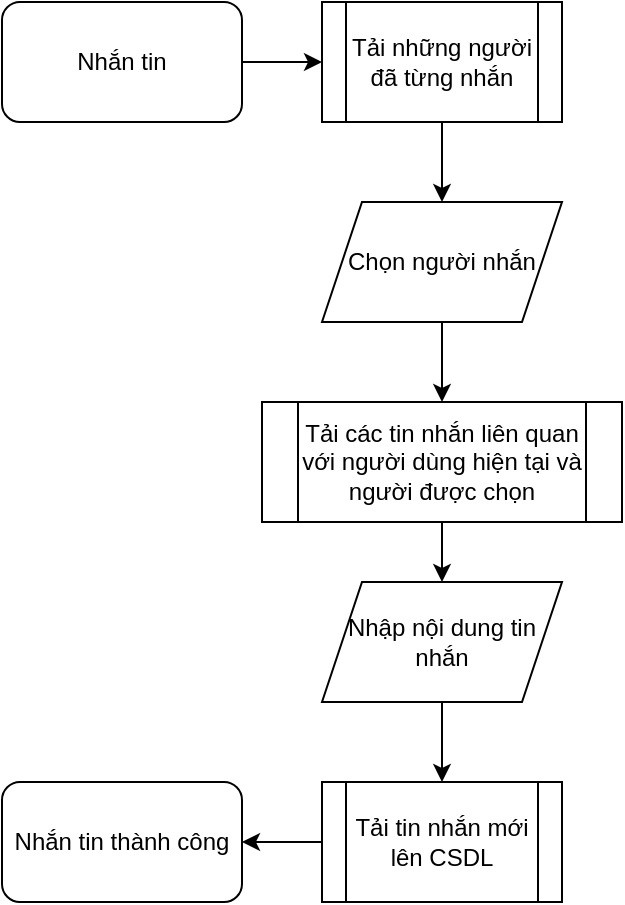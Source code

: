 <mxfile version="26.2.2">
  <diagram name="Page-1" id="J19R9I7oRn4WABSakmWh">
    <mxGraphModel dx="1428" dy="849" grid="1" gridSize="10" guides="1" tooltips="1" connect="1" arrows="1" fold="1" page="1" pageScale="1" pageWidth="827" pageHeight="1169" math="0" shadow="0">
      <root>
        <mxCell id="0" />
        <mxCell id="1" parent="0" />
        <mxCell id="hf5_hMSr9yJB3gLrEwT5-14" style="edgeStyle=orthogonalEdgeStyle;rounded=0;orthogonalLoop=1;jettySize=auto;html=1;exitX=1;exitY=0.5;exitDx=0;exitDy=0;entryX=0;entryY=0.5;entryDx=0;entryDy=0;" edge="1" parent="1" source="hf5_hMSr9yJB3gLrEwT5-1" target="hf5_hMSr9yJB3gLrEwT5-3">
          <mxGeometry relative="1" as="geometry" />
        </mxCell>
        <mxCell id="hf5_hMSr9yJB3gLrEwT5-1" value="Nhắn tin" style="rounded=1;whiteSpace=wrap;html=1;" vertex="1" parent="1">
          <mxGeometry x="350" y="20" width="120" height="60" as="geometry" />
        </mxCell>
        <mxCell id="hf5_hMSr9yJB3gLrEwT5-2" value="Nhắn tin thành công" style="rounded=1;whiteSpace=wrap;html=1;" vertex="1" parent="1">
          <mxGeometry x="350" y="410" width="120" height="60" as="geometry" />
        </mxCell>
        <mxCell id="hf5_hMSr9yJB3gLrEwT5-6" style="edgeStyle=orthogonalEdgeStyle;rounded=0;orthogonalLoop=1;jettySize=auto;html=1;exitX=0.5;exitY=1;exitDx=0;exitDy=0;entryX=0.5;entryY=0;entryDx=0;entryDy=0;" edge="1" parent="1" source="hf5_hMSr9yJB3gLrEwT5-3" target="hf5_hMSr9yJB3gLrEwT5-5">
          <mxGeometry relative="1" as="geometry" />
        </mxCell>
        <mxCell id="hf5_hMSr9yJB3gLrEwT5-3" value="Tải những người đã từng nhắn" style="shape=process;whiteSpace=wrap;html=1;backgroundOutline=1;" vertex="1" parent="1">
          <mxGeometry x="510" y="20" width="120" height="60" as="geometry" />
        </mxCell>
        <mxCell id="hf5_hMSr9yJB3gLrEwT5-8" style="edgeStyle=orthogonalEdgeStyle;rounded=0;orthogonalLoop=1;jettySize=auto;html=1;exitX=0.5;exitY=1;exitDx=0;exitDy=0;entryX=0.5;entryY=0;entryDx=0;entryDy=0;" edge="1" parent="1" source="hf5_hMSr9yJB3gLrEwT5-5" target="hf5_hMSr9yJB3gLrEwT5-7">
          <mxGeometry relative="1" as="geometry" />
        </mxCell>
        <mxCell id="hf5_hMSr9yJB3gLrEwT5-5" value="Chọn người nhắn" style="shape=parallelogram;perimeter=parallelogramPerimeter;whiteSpace=wrap;html=1;fixedSize=1;" vertex="1" parent="1">
          <mxGeometry x="510" y="120" width="120" height="60" as="geometry" />
        </mxCell>
        <mxCell id="hf5_hMSr9yJB3gLrEwT5-10" style="edgeStyle=orthogonalEdgeStyle;rounded=0;orthogonalLoop=1;jettySize=auto;html=1;exitX=0.5;exitY=1;exitDx=0;exitDy=0;entryX=0.5;entryY=0;entryDx=0;entryDy=0;" edge="1" parent="1" source="hf5_hMSr9yJB3gLrEwT5-7" target="hf5_hMSr9yJB3gLrEwT5-9">
          <mxGeometry relative="1" as="geometry" />
        </mxCell>
        <mxCell id="hf5_hMSr9yJB3gLrEwT5-7" value="Tải các tin nhắn liên quan với người dùng hiện tại và người được chọn" style="shape=process;whiteSpace=wrap;html=1;backgroundOutline=1;" vertex="1" parent="1">
          <mxGeometry x="480" y="220" width="180" height="60" as="geometry" />
        </mxCell>
        <mxCell id="hf5_hMSr9yJB3gLrEwT5-12" style="edgeStyle=orthogonalEdgeStyle;rounded=0;orthogonalLoop=1;jettySize=auto;html=1;exitX=0.5;exitY=1;exitDx=0;exitDy=0;entryX=0.5;entryY=0;entryDx=0;entryDy=0;" edge="1" parent="1" source="hf5_hMSr9yJB3gLrEwT5-9" target="hf5_hMSr9yJB3gLrEwT5-11">
          <mxGeometry relative="1" as="geometry" />
        </mxCell>
        <mxCell id="hf5_hMSr9yJB3gLrEwT5-9" value="Nhập nội dung tin nhắn" style="shape=parallelogram;perimeter=parallelogramPerimeter;whiteSpace=wrap;html=1;fixedSize=1;" vertex="1" parent="1">
          <mxGeometry x="510" y="310" width="120" height="60" as="geometry" />
        </mxCell>
        <mxCell id="hf5_hMSr9yJB3gLrEwT5-15" style="edgeStyle=orthogonalEdgeStyle;rounded=0;orthogonalLoop=1;jettySize=auto;html=1;exitX=0;exitY=0.5;exitDx=0;exitDy=0;entryX=1;entryY=0.5;entryDx=0;entryDy=0;" edge="1" parent="1" source="hf5_hMSr9yJB3gLrEwT5-11" target="hf5_hMSr9yJB3gLrEwT5-2">
          <mxGeometry relative="1" as="geometry" />
        </mxCell>
        <mxCell id="hf5_hMSr9yJB3gLrEwT5-11" value="Tải tin nhắn mới lên CSDL" style="shape=process;whiteSpace=wrap;html=1;backgroundOutline=1;" vertex="1" parent="1">
          <mxGeometry x="510" y="410" width="120" height="60" as="geometry" />
        </mxCell>
      </root>
    </mxGraphModel>
  </diagram>
</mxfile>
